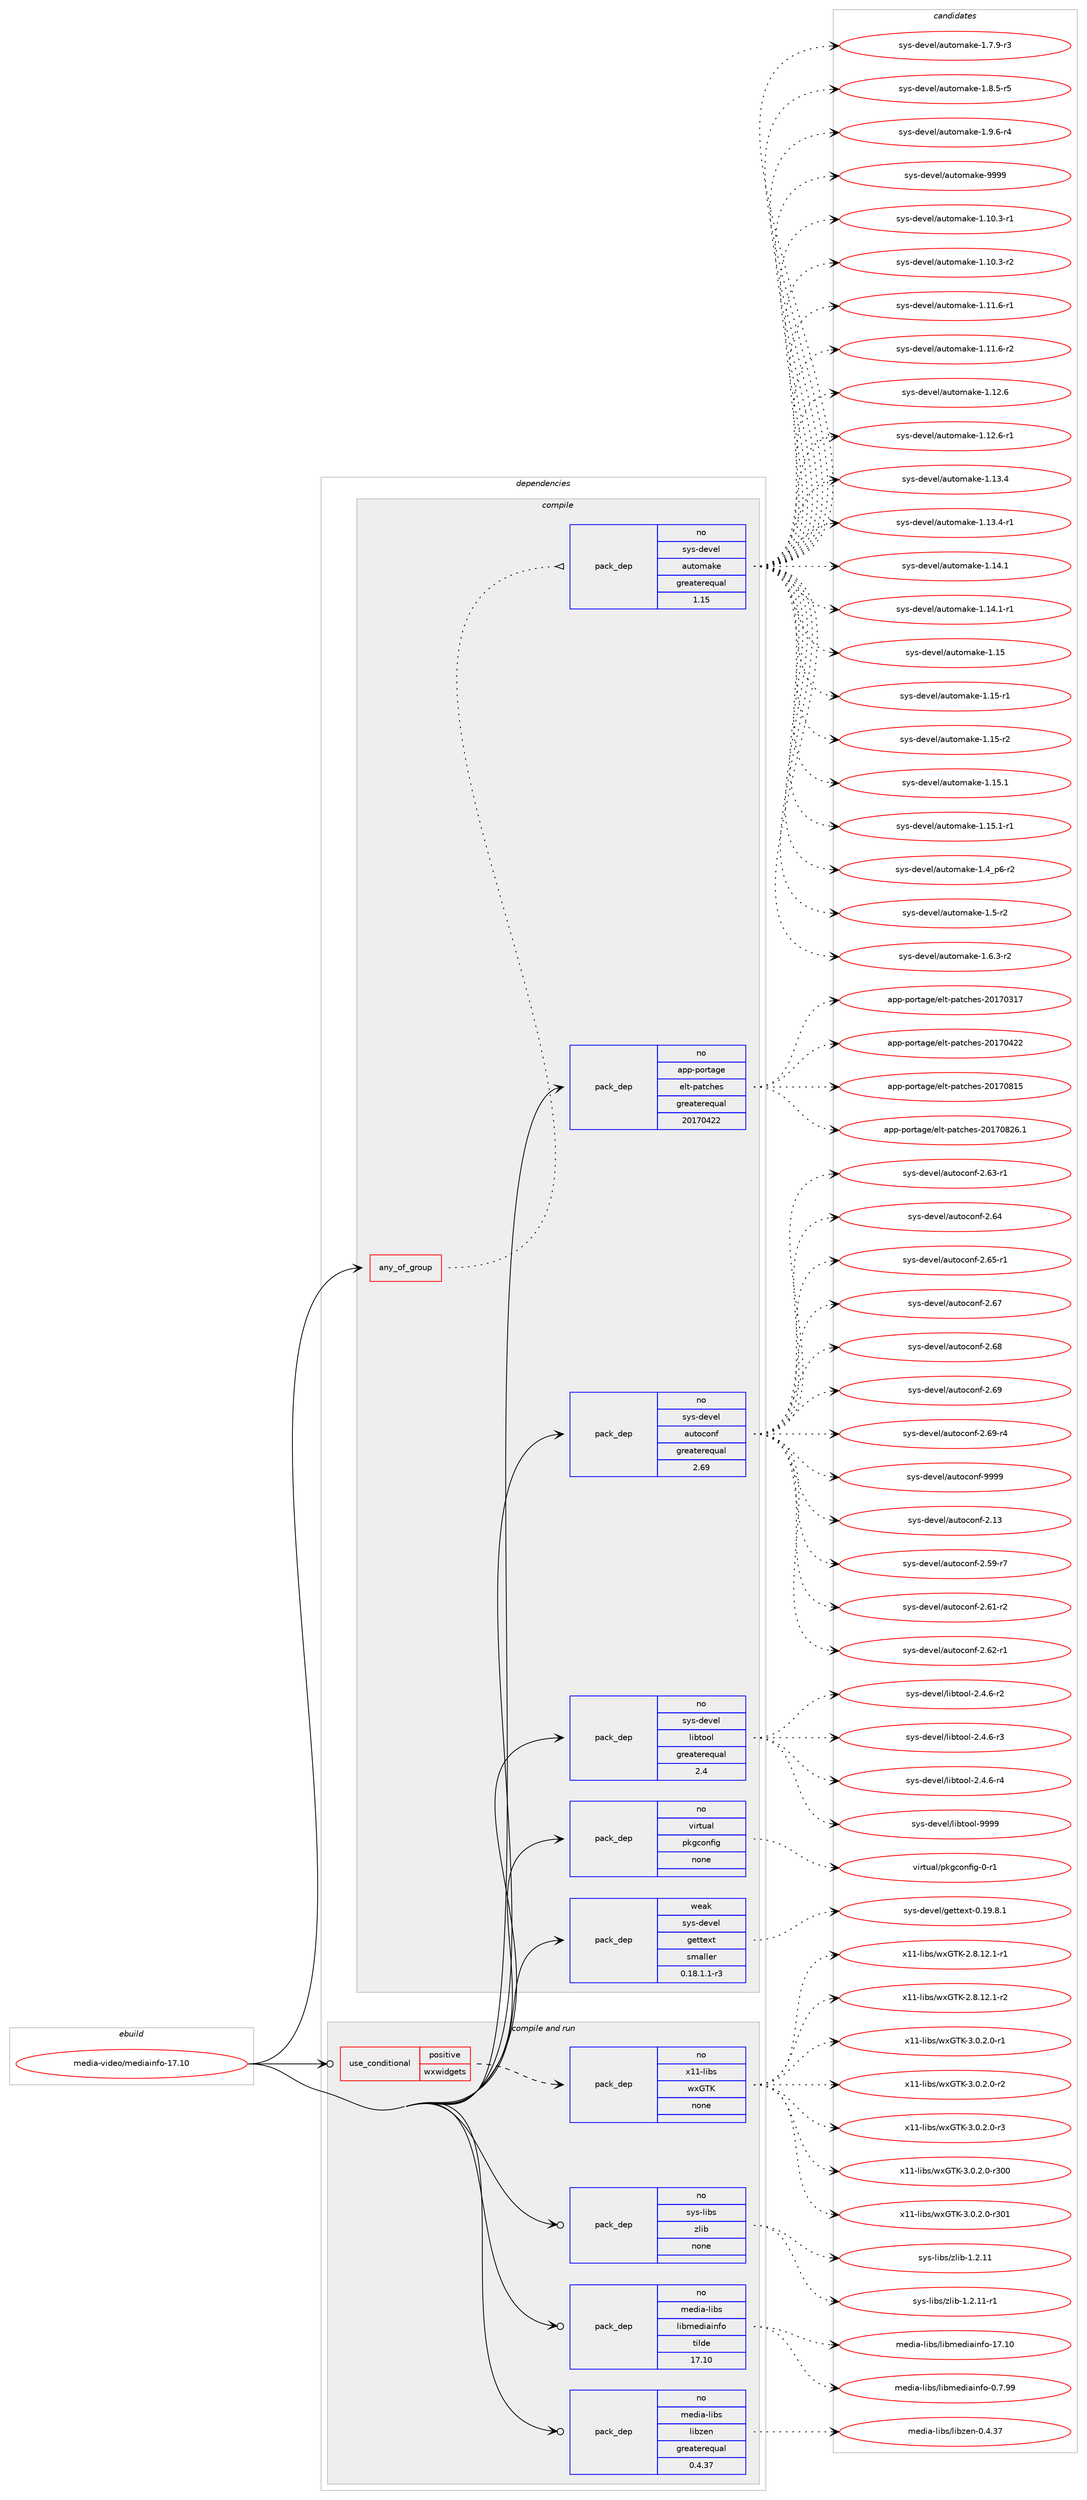 digraph prolog {

# *************
# Graph options
# *************

newrank=true;
concentrate=true;
compound=true;
graph [rankdir=LR,fontname=Helvetica,fontsize=10,ranksep=1.5];#, ranksep=2.5, nodesep=0.2];
edge  [arrowhead=vee];
node  [fontname=Helvetica,fontsize=10];

# **********
# The ebuild
# **********

subgraph cluster_leftcol {
color=gray;
rank=same;
label=<<i>ebuild</i>>;
id [label="media-video/mediainfo-17.10", color=red, width=4, href="../media-video/mediainfo-17.10.svg"];
}

# ****************
# The dependencies
# ****************

subgraph cluster_midcol {
color=gray;
label=<<i>dependencies</i>>;
subgraph cluster_compile {
fillcolor="#eeeeee";
style=filled;
label=<<i>compile</i>>;
subgraph any6211 {
dependency394275 [label=<<TABLE BORDER="0" CELLBORDER="1" CELLSPACING="0" CELLPADDING="4"><TR><TD CELLPADDING="10">any_of_group</TD></TR></TABLE>>, shape=none, color=red];subgraph pack290828 {
dependency394276 [label=<<TABLE BORDER="0" CELLBORDER="1" CELLSPACING="0" CELLPADDING="4" WIDTH="220"><TR><TD ROWSPAN="6" CELLPADDING="30">pack_dep</TD></TR><TR><TD WIDTH="110">no</TD></TR><TR><TD>sys-devel</TD></TR><TR><TD>automake</TD></TR><TR><TD>greaterequal</TD></TR><TR><TD>1.15</TD></TR></TABLE>>, shape=none, color=blue];
}
dependency394275:e -> dependency394276:w [weight=20,style="dotted",arrowhead="oinv"];
}
id:e -> dependency394275:w [weight=20,style="solid",arrowhead="vee"];
subgraph pack290829 {
dependency394277 [label=<<TABLE BORDER="0" CELLBORDER="1" CELLSPACING="0" CELLPADDING="4" WIDTH="220"><TR><TD ROWSPAN="6" CELLPADDING="30">pack_dep</TD></TR><TR><TD WIDTH="110">no</TD></TR><TR><TD>app-portage</TD></TR><TR><TD>elt-patches</TD></TR><TR><TD>greaterequal</TD></TR><TR><TD>20170422</TD></TR></TABLE>>, shape=none, color=blue];
}
id:e -> dependency394277:w [weight=20,style="solid",arrowhead="vee"];
subgraph pack290830 {
dependency394278 [label=<<TABLE BORDER="0" CELLBORDER="1" CELLSPACING="0" CELLPADDING="4" WIDTH="220"><TR><TD ROWSPAN="6" CELLPADDING="30">pack_dep</TD></TR><TR><TD WIDTH="110">no</TD></TR><TR><TD>sys-devel</TD></TR><TR><TD>autoconf</TD></TR><TR><TD>greaterequal</TD></TR><TR><TD>2.69</TD></TR></TABLE>>, shape=none, color=blue];
}
id:e -> dependency394278:w [weight=20,style="solid",arrowhead="vee"];
subgraph pack290831 {
dependency394279 [label=<<TABLE BORDER="0" CELLBORDER="1" CELLSPACING="0" CELLPADDING="4" WIDTH="220"><TR><TD ROWSPAN="6" CELLPADDING="30">pack_dep</TD></TR><TR><TD WIDTH="110">no</TD></TR><TR><TD>sys-devel</TD></TR><TR><TD>libtool</TD></TR><TR><TD>greaterequal</TD></TR><TR><TD>2.4</TD></TR></TABLE>>, shape=none, color=blue];
}
id:e -> dependency394279:w [weight=20,style="solid",arrowhead="vee"];
subgraph pack290832 {
dependency394280 [label=<<TABLE BORDER="0" CELLBORDER="1" CELLSPACING="0" CELLPADDING="4" WIDTH="220"><TR><TD ROWSPAN="6" CELLPADDING="30">pack_dep</TD></TR><TR><TD WIDTH="110">no</TD></TR><TR><TD>virtual</TD></TR><TR><TD>pkgconfig</TD></TR><TR><TD>none</TD></TR><TR><TD></TD></TR></TABLE>>, shape=none, color=blue];
}
id:e -> dependency394280:w [weight=20,style="solid",arrowhead="vee"];
subgraph pack290833 {
dependency394281 [label=<<TABLE BORDER="0" CELLBORDER="1" CELLSPACING="0" CELLPADDING="4" WIDTH="220"><TR><TD ROWSPAN="6" CELLPADDING="30">pack_dep</TD></TR><TR><TD WIDTH="110">weak</TD></TR><TR><TD>sys-devel</TD></TR><TR><TD>gettext</TD></TR><TR><TD>smaller</TD></TR><TR><TD>0.18.1.1-r3</TD></TR></TABLE>>, shape=none, color=blue];
}
id:e -> dependency394281:w [weight=20,style="solid",arrowhead="vee"];
}
subgraph cluster_compileandrun {
fillcolor="#eeeeee";
style=filled;
label=<<i>compile and run</i>>;
subgraph cond97065 {
dependency394282 [label=<<TABLE BORDER="0" CELLBORDER="1" CELLSPACING="0" CELLPADDING="4"><TR><TD ROWSPAN="3" CELLPADDING="10">use_conditional</TD></TR><TR><TD>positive</TD></TR><TR><TD>wxwidgets</TD></TR></TABLE>>, shape=none, color=red];
subgraph pack290834 {
dependency394283 [label=<<TABLE BORDER="0" CELLBORDER="1" CELLSPACING="0" CELLPADDING="4" WIDTH="220"><TR><TD ROWSPAN="6" CELLPADDING="30">pack_dep</TD></TR><TR><TD WIDTH="110">no</TD></TR><TR><TD>x11-libs</TD></TR><TR><TD>wxGTK</TD></TR><TR><TD>none</TD></TR><TR><TD></TD></TR></TABLE>>, shape=none, color=blue];
}
dependency394282:e -> dependency394283:w [weight=20,style="dashed",arrowhead="vee"];
}
id:e -> dependency394282:w [weight=20,style="solid",arrowhead="odotvee"];
subgraph pack290835 {
dependency394284 [label=<<TABLE BORDER="0" CELLBORDER="1" CELLSPACING="0" CELLPADDING="4" WIDTH="220"><TR><TD ROWSPAN="6" CELLPADDING="30">pack_dep</TD></TR><TR><TD WIDTH="110">no</TD></TR><TR><TD>media-libs</TD></TR><TR><TD>libmediainfo</TD></TR><TR><TD>tilde</TD></TR><TR><TD>17.10</TD></TR></TABLE>>, shape=none, color=blue];
}
id:e -> dependency394284:w [weight=20,style="solid",arrowhead="odotvee"];
subgraph pack290836 {
dependency394285 [label=<<TABLE BORDER="0" CELLBORDER="1" CELLSPACING="0" CELLPADDING="4" WIDTH="220"><TR><TD ROWSPAN="6" CELLPADDING="30">pack_dep</TD></TR><TR><TD WIDTH="110">no</TD></TR><TR><TD>media-libs</TD></TR><TR><TD>libzen</TD></TR><TR><TD>greaterequal</TD></TR><TR><TD>0.4.37</TD></TR></TABLE>>, shape=none, color=blue];
}
id:e -> dependency394285:w [weight=20,style="solid",arrowhead="odotvee"];
subgraph pack290837 {
dependency394286 [label=<<TABLE BORDER="0" CELLBORDER="1" CELLSPACING="0" CELLPADDING="4" WIDTH="220"><TR><TD ROWSPAN="6" CELLPADDING="30">pack_dep</TD></TR><TR><TD WIDTH="110">no</TD></TR><TR><TD>sys-libs</TD></TR><TR><TD>zlib</TD></TR><TR><TD>none</TD></TR><TR><TD></TD></TR></TABLE>>, shape=none, color=blue];
}
id:e -> dependency394286:w [weight=20,style="solid",arrowhead="odotvee"];
}
subgraph cluster_run {
fillcolor="#eeeeee";
style=filled;
label=<<i>run</i>>;
}
}

# **************
# The candidates
# **************

subgraph cluster_choices {
rank=same;
color=gray;
label=<<i>candidates</i>>;

subgraph choice290828 {
color=black;
nodesep=1;
choice11512111545100101118101108479711711611110997107101454946494846514511449 [label="sys-devel/automake-1.10.3-r1", color=red, width=4,href="../sys-devel/automake-1.10.3-r1.svg"];
choice11512111545100101118101108479711711611110997107101454946494846514511450 [label="sys-devel/automake-1.10.3-r2", color=red, width=4,href="../sys-devel/automake-1.10.3-r2.svg"];
choice11512111545100101118101108479711711611110997107101454946494946544511449 [label="sys-devel/automake-1.11.6-r1", color=red, width=4,href="../sys-devel/automake-1.11.6-r1.svg"];
choice11512111545100101118101108479711711611110997107101454946494946544511450 [label="sys-devel/automake-1.11.6-r2", color=red, width=4,href="../sys-devel/automake-1.11.6-r2.svg"];
choice1151211154510010111810110847971171161111099710710145494649504654 [label="sys-devel/automake-1.12.6", color=red, width=4,href="../sys-devel/automake-1.12.6.svg"];
choice11512111545100101118101108479711711611110997107101454946495046544511449 [label="sys-devel/automake-1.12.6-r1", color=red, width=4,href="../sys-devel/automake-1.12.6-r1.svg"];
choice1151211154510010111810110847971171161111099710710145494649514652 [label="sys-devel/automake-1.13.4", color=red, width=4,href="../sys-devel/automake-1.13.4.svg"];
choice11512111545100101118101108479711711611110997107101454946495146524511449 [label="sys-devel/automake-1.13.4-r1", color=red, width=4,href="../sys-devel/automake-1.13.4-r1.svg"];
choice1151211154510010111810110847971171161111099710710145494649524649 [label="sys-devel/automake-1.14.1", color=red, width=4,href="../sys-devel/automake-1.14.1.svg"];
choice11512111545100101118101108479711711611110997107101454946495246494511449 [label="sys-devel/automake-1.14.1-r1", color=red, width=4,href="../sys-devel/automake-1.14.1-r1.svg"];
choice115121115451001011181011084797117116111109971071014549464953 [label="sys-devel/automake-1.15", color=red, width=4,href="../sys-devel/automake-1.15.svg"];
choice1151211154510010111810110847971171161111099710710145494649534511449 [label="sys-devel/automake-1.15-r1", color=red, width=4,href="../sys-devel/automake-1.15-r1.svg"];
choice1151211154510010111810110847971171161111099710710145494649534511450 [label="sys-devel/automake-1.15-r2", color=red, width=4,href="../sys-devel/automake-1.15-r2.svg"];
choice1151211154510010111810110847971171161111099710710145494649534649 [label="sys-devel/automake-1.15.1", color=red, width=4,href="../sys-devel/automake-1.15.1.svg"];
choice11512111545100101118101108479711711611110997107101454946495346494511449 [label="sys-devel/automake-1.15.1-r1", color=red, width=4,href="../sys-devel/automake-1.15.1-r1.svg"];
choice115121115451001011181011084797117116111109971071014549465295112544511450 [label="sys-devel/automake-1.4_p6-r2", color=red, width=4,href="../sys-devel/automake-1.4_p6-r2.svg"];
choice11512111545100101118101108479711711611110997107101454946534511450 [label="sys-devel/automake-1.5-r2", color=red, width=4,href="../sys-devel/automake-1.5-r2.svg"];
choice115121115451001011181011084797117116111109971071014549465446514511450 [label="sys-devel/automake-1.6.3-r2", color=red, width=4,href="../sys-devel/automake-1.6.3-r2.svg"];
choice115121115451001011181011084797117116111109971071014549465546574511451 [label="sys-devel/automake-1.7.9-r3", color=red, width=4,href="../sys-devel/automake-1.7.9-r3.svg"];
choice115121115451001011181011084797117116111109971071014549465646534511453 [label="sys-devel/automake-1.8.5-r5", color=red, width=4,href="../sys-devel/automake-1.8.5-r5.svg"];
choice115121115451001011181011084797117116111109971071014549465746544511452 [label="sys-devel/automake-1.9.6-r4", color=red, width=4,href="../sys-devel/automake-1.9.6-r4.svg"];
choice115121115451001011181011084797117116111109971071014557575757 [label="sys-devel/automake-9999", color=red, width=4,href="../sys-devel/automake-9999.svg"];
dependency394276:e -> choice11512111545100101118101108479711711611110997107101454946494846514511449:w [style=dotted,weight="100"];
dependency394276:e -> choice11512111545100101118101108479711711611110997107101454946494846514511450:w [style=dotted,weight="100"];
dependency394276:e -> choice11512111545100101118101108479711711611110997107101454946494946544511449:w [style=dotted,weight="100"];
dependency394276:e -> choice11512111545100101118101108479711711611110997107101454946494946544511450:w [style=dotted,weight="100"];
dependency394276:e -> choice1151211154510010111810110847971171161111099710710145494649504654:w [style=dotted,weight="100"];
dependency394276:e -> choice11512111545100101118101108479711711611110997107101454946495046544511449:w [style=dotted,weight="100"];
dependency394276:e -> choice1151211154510010111810110847971171161111099710710145494649514652:w [style=dotted,weight="100"];
dependency394276:e -> choice11512111545100101118101108479711711611110997107101454946495146524511449:w [style=dotted,weight="100"];
dependency394276:e -> choice1151211154510010111810110847971171161111099710710145494649524649:w [style=dotted,weight="100"];
dependency394276:e -> choice11512111545100101118101108479711711611110997107101454946495246494511449:w [style=dotted,weight="100"];
dependency394276:e -> choice115121115451001011181011084797117116111109971071014549464953:w [style=dotted,weight="100"];
dependency394276:e -> choice1151211154510010111810110847971171161111099710710145494649534511449:w [style=dotted,weight="100"];
dependency394276:e -> choice1151211154510010111810110847971171161111099710710145494649534511450:w [style=dotted,weight="100"];
dependency394276:e -> choice1151211154510010111810110847971171161111099710710145494649534649:w [style=dotted,weight="100"];
dependency394276:e -> choice11512111545100101118101108479711711611110997107101454946495346494511449:w [style=dotted,weight="100"];
dependency394276:e -> choice115121115451001011181011084797117116111109971071014549465295112544511450:w [style=dotted,weight="100"];
dependency394276:e -> choice11512111545100101118101108479711711611110997107101454946534511450:w [style=dotted,weight="100"];
dependency394276:e -> choice115121115451001011181011084797117116111109971071014549465446514511450:w [style=dotted,weight="100"];
dependency394276:e -> choice115121115451001011181011084797117116111109971071014549465546574511451:w [style=dotted,weight="100"];
dependency394276:e -> choice115121115451001011181011084797117116111109971071014549465646534511453:w [style=dotted,weight="100"];
dependency394276:e -> choice115121115451001011181011084797117116111109971071014549465746544511452:w [style=dotted,weight="100"];
dependency394276:e -> choice115121115451001011181011084797117116111109971071014557575757:w [style=dotted,weight="100"];
}
subgraph choice290829 {
color=black;
nodesep=1;
choice97112112451121111141169710310147101108116451129711699104101115455048495548514955 [label="app-portage/elt-patches-20170317", color=red, width=4,href="../app-portage/elt-patches-20170317.svg"];
choice97112112451121111141169710310147101108116451129711699104101115455048495548525050 [label="app-portage/elt-patches-20170422", color=red, width=4,href="../app-portage/elt-patches-20170422.svg"];
choice97112112451121111141169710310147101108116451129711699104101115455048495548564953 [label="app-portage/elt-patches-20170815", color=red, width=4,href="../app-portage/elt-patches-20170815.svg"];
choice971121124511211111411697103101471011081164511297116991041011154550484955485650544649 [label="app-portage/elt-patches-20170826.1", color=red, width=4,href="../app-portage/elt-patches-20170826.1.svg"];
dependency394277:e -> choice97112112451121111141169710310147101108116451129711699104101115455048495548514955:w [style=dotted,weight="100"];
dependency394277:e -> choice97112112451121111141169710310147101108116451129711699104101115455048495548525050:w [style=dotted,weight="100"];
dependency394277:e -> choice97112112451121111141169710310147101108116451129711699104101115455048495548564953:w [style=dotted,weight="100"];
dependency394277:e -> choice971121124511211111411697103101471011081164511297116991041011154550484955485650544649:w [style=dotted,weight="100"];
}
subgraph choice290830 {
color=black;
nodesep=1;
choice115121115451001011181011084797117116111991111101024550464951 [label="sys-devel/autoconf-2.13", color=red, width=4,href="../sys-devel/autoconf-2.13.svg"];
choice1151211154510010111810110847971171161119911111010245504653574511455 [label="sys-devel/autoconf-2.59-r7", color=red, width=4,href="../sys-devel/autoconf-2.59-r7.svg"];
choice1151211154510010111810110847971171161119911111010245504654494511450 [label="sys-devel/autoconf-2.61-r2", color=red, width=4,href="../sys-devel/autoconf-2.61-r2.svg"];
choice1151211154510010111810110847971171161119911111010245504654504511449 [label="sys-devel/autoconf-2.62-r1", color=red, width=4,href="../sys-devel/autoconf-2.62-r1.svg"];
choice1151211154510010111810110847971171161119911111010245504654514511449 [label="sys-devel/autoconf-2.63-r1", color=red, width=4,href="../sys-devel/autoconf-2.63-r1.svg"];
choice115121115451001011181011084797117116111991111101024550465452 [label="sys-devel/autoconf-2.64", color=red, width=4,href="../sys-devel/autoconf-2.64.svg"];
choice1151211154510010111810110847971171161119911111010245504654534511449 [label="sys-devel/autoconf-2.65-r1", color=red, width=4,href="../sys-devel/autoconf-2.65-r1.svg"];
choice115121115451001011181011084797117116111991111101024550465455 [label="sys-devel/autoconf-2.67", color=red, width=4,href="../sys-devel/autoconf-2.67.svg"];
choice115121115451001011181011084797117116111991111101024550465456 [label="sys-devel/autoconf-2.68", color=red, width=4,href="../sys-devel/autoconf-2.68.svg"];
choice115121115451001011181011084797117116111991111101024550465457 [label="sys-devel/autoconf-2.69", color=red, width=4,href="../sys-devel/autoconf-2.69.svg"];
choice1151211154510010111810110847971171161119911111010245504654574511452 [label="sys-devel/autoconf-2.69-r4", color=red, width=4,href="../sys-devel/autoconf-2.69-r4.svg"];
choice115121115451001011181011084797117116111991111101024557575757 [label="sys-devel/autoconf-9999", color=red, width=4,href="../sys-devel/autoconf-9999.svg"];
dependency394278:e -> choice115121115451001011181011084797117116111991111101024550464951:w [style=dotted,weight="100"];
dependency394278:e -> choice1151211154510010111810110847971171161119911111010245504653574511455:w [style=dotted,weight="100"];
dependency394278:e -> choice1151211154510010111810110847971171161119911111010245504654494511450:w [style=dotted,weight="100"];
dependency394278:e -> choice1151211154510010111810110847971171161119911111010245504654504511449:w [style=dotted,weight="100"];
dependency394278:e -> choice1151211154510010111810110847971171161119911111010245504654514511449:w [style=dotted,weight="100"];
dependency394278:e -> choice115121115451001011181011084797117116111991111101024550465452:w [style=dotted,weight="100"];
dependency394278:e -> choice1151211154510010111810110847971171161119911111010245504654534511449:w [style=dotted,weight="100"];
dependency394278:e -> choice115121115451001011181011084797117116111991111101024550465455:w [style=dotted,weight="100"];
dependency394278:e -> choice115121115451001011181011084797117116111991111101024550465456:w [style=dotted,weight="100"];
dependency394278:e -> choice115121115451001011181011084797117116111991111101024550465457:w [style=dotted,weight="100"];
dependency394278:e -> choice1151211154510010111810110847971171161119911111010245504654574511452:w [style=dotted,weight="100"];
dependency394278:e -> choice115121115451001011181011084797117116111991111101024557575757:w [style=dotted,weight="100"];
}
subgraph choice290831 {
color=black;
nodesep=1;
choice1151211154510010111810110847108105981161111111084550465246544511450 [label="sys-devel/libtool-2.4.6-r2", color=red, width=4,href="../sys-devel/libtool-2.4.6-r2.svg"];
choice1151211154510010111810110847108105981161111111084550465246544511451 [label="sys-devel/libtool-2.4.6-r3", color=red, width=4,href="../sys-devel/libtool-2.4.6-r3.svg"];
choice1151211154510010111810110847108105981161111111084550465246544511452 [label="sys-devel/libtool-2.4.6-r4", color=red, width=4,href="../sys-devel/libtool-2.4.6-r4.svg"];
choice1151211154510010111810110847108105981161111111084557575757 [label="sys-devel/libtool-9999", color=red, width=4,href="../sys-devel/libtool-9999.svg"];
dependency394279:e -> choice1151211154510010111810110847108105981161111111084550465246544511450:w [style=dotted,weight="100"];
dependency394279:e -> choice1151211154510010111810110847108105981161111111084550465246544511451:w [style=dotted,weight="100"];
dependency394279:e -> choice1151211154510010111810110847108105981161111111084550465246544511452:w [style=dotted,weight="100"];
dependency394279:e -> choice1151211154510010111810110847108105981161111111084557575757:w [style=dotted,weight="100"];
}
subgraph choice290832 {
color=black;
nodesep=1;
choice11810511411611797108471121071039911111010210510345484511449 [label="virtual/pkgconfig-0-r1", color=red, width=4,href="../virtual/pkgconfig-0-r1.svg"];
dependency394280:e -> choice11810511411611797108471121071039911111010210510345484511449:w [style=dotted,weight="100"];
}
subgraph choice290833 {
color=black;
nodesep=1;
choice1151211154510010111810110847103101116116101120116454846495746564649 [label="sys-devel/gettext-0.19.8.1", color=red, width=4,href="../sys-devel/gettext-0.19.8.1.svg"];
dependency394281:e -> choice1151211154510010111810110847103101116116101120116454846495746564649:w [style=dotted,weight="100"];
}
subgraph choice290834 {
color=black;
nodesep=1;
choice12049494510810598115471191207184754550465646495046494511449 [label="x11-libs/wxGTK-2.8.12.1-r1", color=red, width=4,href="../x11-libs/wxGTK-2.8.12.1-r1.svg"];
choice12049494510810598115471191207184754550465646495046494511450 [label="x11-libs/wxGTK-2.8.12.1-r2", color=red, width=4,href="../x11-libs/wxGTK-2.8.12.1-r2.svg"];
choice120494945108105981154711912071847545514648465046484511449 [label="x11-libs/wxGTK-3.0.2.0-r1", color=red, width=4,href="../x11-libs/wxGTK-3.0.2.0-r1.svg"];
choice120494945108105981154711912071847545514648465046484511450 [label="x11-libs/wxGTK-3.0.2.0-r2", color=red, width=4,href="../x11-libs/wxGTK-3.0.2.0-r2.svg"];
choice120494945108105981154711912071847545514648465046484511451 [label="x11-libs/wxGTK-3.0.2.0-r3", color=red, width=4,href="../x11-libs/wxGTK-3.0.2.0-r3.svg"];
choice1204949451081059811547119120718475455146484650464845114514848 [label="x11-libs/wxGTK-3.0.2.0-r300", color=red, width=4,href="../x11-libs/wxGTK-3.0.2.0-r300.svg"];
choice1204949451081059811547119120718475455146484650464845114514849 [label="x11-libs/wxGTK-3.0.2.0-r301", color=red, width=4,href="../x11-libs/wxGTK-3.0.2.0-r301.svg"];
dependency394283:e -> choice12049494510810598115471191207184754550465646495046494511449:w [style=dotted,weight="100"];
dependency394283:e -> choice12049494510810598115471191207184754550465646495046494511450:w [style=dotted,weight="100"];
dependency394283:e -> choice120494945108105981154711912071847545514648465046484511449:w [style=dotted,weight="100"];
dependency394283:e -> choice120494945108105981154711912071847545514648465046484511450:w [style=dotted,weight="100"];
dependency394283:e -> choice120494945108105981154711912071847545514648465046484511451:w [style=dotted,weight="100"];
dependency394283:e -> choice1204949451081059811547119120718475455146484650464845114514848:w [style=dotted,weight="100"];
dependency394283:e -> choice1204949451081059811547119120718475455146484650464845114514849:w [style=dotted,weight="100"];
}
subgraph choice290835 {
color=black;
nodesep=1;
choice10910110010597451081059811547108105981091011001059710511010211145484655465757 [label="media-libs/libmediainfo-0.7.99", color=red, width=4,href="../media-libs/libmediainfo-0.7.99.svg"];
choice109101100105974510810598115471081059810910110010597105110102111454955464948 [label="media-libs/libmediainfo-17.10", color=red, width=4,href="../media-libs/libmediainfo-17.10.svg"];
dependency394284:e -> choice10910110010597451081059811547108105981091011001059710511010211145484655465757:w [style=dotted,weight="100"];
dependency394284:e -> choice109101100105974510810598115471081059810910110010597105110102111454955464948:w [style=dotted,weight="100"];
}
subgraph choice290836 {
color=black;
nodesep=1;
choice109101100105974510810598115471081059812210111045484652465155 [label="media-libs/libzen-0.4.37", color=red, width=4,href="../media-libs/libzen-0.4.37.svg"];
dependency394285:e -> choice109101100105974510810598115471081059812210111045484652465155:w [style=dotted,weight="100"];
}
subgraph choice290837 {
color=black;
nodesep=1;
choice1151211154510810598115471221081059845494650464949 [label="sys-libs/zlib-1.2.11", color=red, width=4,href="../sys-libs/zlib-1.2.11.svg"];
choice11512111545108105981154712210810598454946504649494511449 [label="sys-libs/zlib-1.2.11-r1", color=red, width=4,href="../sys-libs/zlib-1.2.11-r1.svg"];
dependency394286:e -> choice1151211154510810598115471221081059845494650464949:w [style=dotted,weight="100"];
dependency394286:e -> choice11512111545108105981154712210810598454946504649494511449:w [style=dotted,weight="100"];
}
}

}
